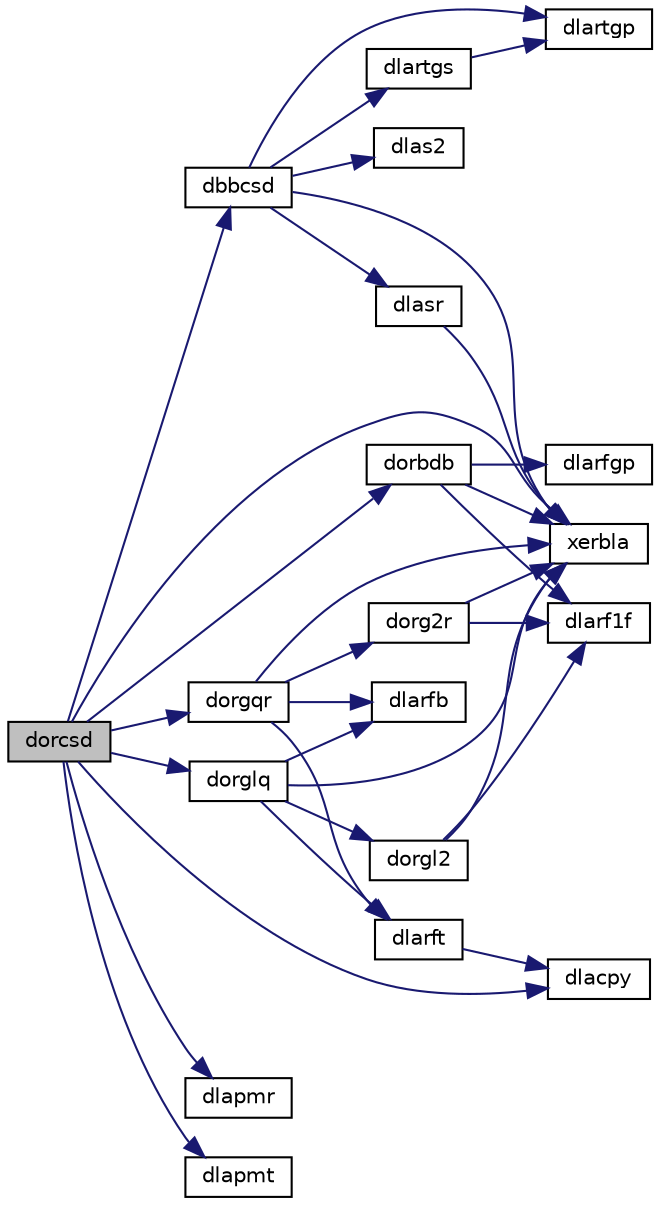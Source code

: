 digraph "dorcsd"
{
 // LATEX_PDF_SIZE
  edge [fontname="Helvetica",fontsize="10",labelfontname="Helvetica",labelfontsize="10"];
  node [fontname="Helvetica",fontsize="10",shape=record];
  rankdir="LR";
  Node1 [label="dorcsd",height=0.2,width=0.4,color="black", fillcolor="grey75", style="filled", fontcolor="black",tooltip="DORCSD"];
  Node1 -> Node2 [color="midnightblue",fontsize="10",style="solid",fontname="Helvetica"];
  Node2 [label="dbbcsd",height=0.2,width=0.4,color="black", fillcolor="white", style="filled",URL="$dbbcsd_8f.html#a27a367582a76c7b48a8bf3eed068e216",tooltip="DBBCSD"];
  Node2 -> Node3 [color="midnightblue",fontsize="10",style="solid",fontname="Helvetica"];
  Node3 [label="dlartgp",height=0.2,width=0.4,color="black", fillcolor="white", style="filled",URL="$dlartgp_8f.html#ac216c77dadbc793b5f0697555af0775b",tooltip="DLARTGP generates a plane rotation so that the diagonal is nonnegative."];
  Node2 -> Node4 [color="midnightblue",fontsize="10",style="solid",fontname="Helvetica"];
  Node4 [label="dlartgs",height=0.2,width=0.4,color="black", fillcolor="white", style="filled",URL="$dlartgs_8f.html#a2c05f9059583ca92abb77e2765037dfc",tooltip="DLARTGS generates a plane rotation designed to introduce a bulge in implicit QR iteration for the bid..."];
  Node4 -> Node3 [color="midnightblue",fontsize="10",style="solid",fontname="Helvetica"];
  Node2 -> Node5 [color="midnightblue",fontsize="10",style="solid",fontname="Helvetica"];
  Node5 [label="dlas2",height=0.2,width=0.4,color="black", fillcolor="white", style="filled",URL="$dlas2_8f.html#a307400bc17cbe31b5b8827a2802efae4",tooltip="DLAS2 computes singular values of a 2-by-2 triangular matrix."];
  Node2 -> Node6 [color="midnightblue",fontsize="10",style="solid",fontname="Helvetica"];
  Node6 [label="dlasr",height=0.2,width=0.4,color="black", fillcolor="white", style="filled",URL="$dlasr_8f.html#aa0a984d2062d62286a7a78ed3ba06fda",tooltip="DLASR applies a sequence of plane rotations to a general rectangular matrix."];
  Node6 -> Node7 [color="midnightblue",fontsize="10",style="solid",fontname="Helvetica"];
  Node7 [label="xerbla",height=0.2,width=0.4,color="black", fillcolor="white", style="filled",URL="$xerbla_8f.html#a377ee61015baf8dea7770b3a404b1c07",tooltip="XERBLA"];
  Node2 -> Node7 [color="midnightblue",fontsize="10",style="solid",fontname="Helvetica"];
  Node1 -> Node8 [color="midnightblue",fontsize="10",style="solid",fontname="Helvetica"];
  Node8 [label="dlacpy",height=0.2,width=0.4,color="black", fillcolor="white", style="filled",URL="$dlacpy_8f.html#a7eb8731ffab2734378157c40964bf788",tooltip="DLACPY copies all or part of one two-dimensional array to another."];
  Node1 -> Node9 [color="midnightblue",fontsize="10",style="solid",fontname="Helvetica"];
  Node9 [label="dlapmr",height=0.2,width=0.4,color="black", fillcolor="white", style="filled",URL="$dlapmr_8f.html#a2dc1a3d70502af09fcfe2dacd2110813",tooltip="DLAPMR rearranges rows of a matrix as specified by a permutation vector."];
  Node1 -> Node10 [color="midnightblue",fontsize="10",style="solid",fontname="Helvetica"];
  Node10 [label="dlapmt",height=0.2,width=0.4,color="black", fillcolor="white", style="filled",URL="$dlapmt_8f.html#ae8c1cf92f99ff26b8730c2fa2fbfd8d0",tooltip="DLAPMT performs a forward or backward permutation of the columns of a matrix."];
  Node1 -> Node11 [color="midnightblue",fontsize="10",style="solid",fontname="Helvetica"];
  Node11 [label="dorbdb",height=0.2,width=0.4,color="black", fillcolor="white", style="filled",URL="$dorbdb_8f.html#a0b274989e300e298127dc14ac81f9f11",tooltip="DORBDB"];
  Node11 -> Node12 [color="midnightblue",fontsize="10",style="solid",fontname="Helvetica"];
  Node12 [label="dlarf1f",height=0.2,width=0.4,color="black", fillcolor="white", style="filled",URL="$dlarf1f_8f.html#a553446f22ec537c5ff7f1335b90c4470",tooltip="DLARF1F applies an elementary reflector to a general rectangular"];
  Node11 -> Node13 [color="midnightblue",fontsize="10",style="solid",fontname="Helvetica"];
  Node13 [label="dlarfgp",height=0.2,width=0.4,color="black", fillcolor="white", style="filled",URL="$dlarfgp_8f.html#ab8e471e78747e2583fff75bc7d1e209e",tooltip="DLARFGP generates an elementary reflector (Householder matrix) with non-negative beta."];
  Node11 -> Node7 [color="midnightblue",fontsize="10",style="solid",fontname="Helvetica"];
  Node1 -> Node14 [color="midnightblue",fontsize="10",style="solid",fontname="Helvetica"];
  Node14 [label="dorglq",height=0.2,width=0.4,color="black", fillcolor="white", style="filled",URL="$dorglq_8f.html#a224721cea0929f2ead5c87ce50822555",tooltip="DORGLQ"];
  Node14 -> Node15 [color="midnightblue",fontsize="10",style="solid",fontname="Helvetica"];
  Node15 [label="dlarfb",height=0.2,width=0.4,color="black", fillcolor="white", style="filled",URL="$dlarfb_8f.html#a83c81583bd444e0cf021fb006cd9a5e8",tooltip="DLARFB applies a block reflector or its transpose to a general rectangular matrix."];
  Node14 -> Node16 [color="midnightblue",fontsize="10",style="solid",fontname="Helvetica"];
  Node16 [label="dlarft",height=0.2,width=0.4,color="black", fillcolor="white", style="filled",URL="$dlarft_8f.html#a78f6dac52ebcfdeab5b4e5e6d4d0faf0",tooltip="DLARFT forms the triangular factor T of a block reflector H = I - vtvH"];
  Node16 -> Node8 [color="midnightblue",fontsize="10",style="solid",fontname="Helvetica"];
  Node14 -> Node17 [color="midnightblue",fontsize="10",style="solid",fontname="Helvetica"];
  Node17 [label="dorgl2",height=0.2,width=0.4,color="black", fillcolor="white", style="filled",URL="$dorgl2_8f.html#ac0312623cc81cb88d3437f56b1a1f30d",tooltip="DORGL2"];
  Node17 -> Node12 [color="midnightblue",fontsize="10",style="solid",fontname="Helvetica"];
  Node17 -> Node7 [color="midnightblue",fontsize="10",style="solid",fontname="Helvetica"];
  Node14 -> Node7 [color="midnightblue",fontsize="10",style="solid",fontname="Helvetica"];
  Node1 -> Node18 [color="midnightblue",fontsize="10",style="solid",fontname="Helvetica"];
  Node18 [label="dorgqr",height=0.2,width=0.4,color="black", fillcolor="white", style="filled",URL="$dorgqr_8f.html#a14b45f7374dc8654073aa06879c1c459",tooltip="DORGQR"];
  Node18 -> Node15 [color="midnightblue",fontsize="10",style="solid",fontname="Helvetica"];
  Node18 -> Node16 [color="midnightblue",fontsize="10",style="solid",fontname="Helvetica"];
  Node18 -> Node19 [color="midnightblue",fontsize="10",style="solid",fontname="Helvetica"];
  Node19 [label="dorg2r",height=0.2,width=0.4,color="black", fillcolor="white", style="filled",URL="$dorg2r_8f.html#a0598b93548008b36c26ce99b314e77e5",tooltip="DORG2R generates all or part of the orthogonal matrix Q from a QR factorization determined by sgeqrf ..."];
  Node19 -> Node12 [color="midnightblue",fontsize="10",style="solid",fontname="Helvetica"];
  Node19 -> Node7 [color="midnightblue",fontsize="10",style="solid",fontname="Helvetica"];
  Node18 -> Node7 [color="midnightblue",fontsize="10",style="solid",fontname="Helvetica"];
  Node1 -> Node7 [color="midnightblue",fontsize="10",style="solid",fontname="Helvetica"];
}
